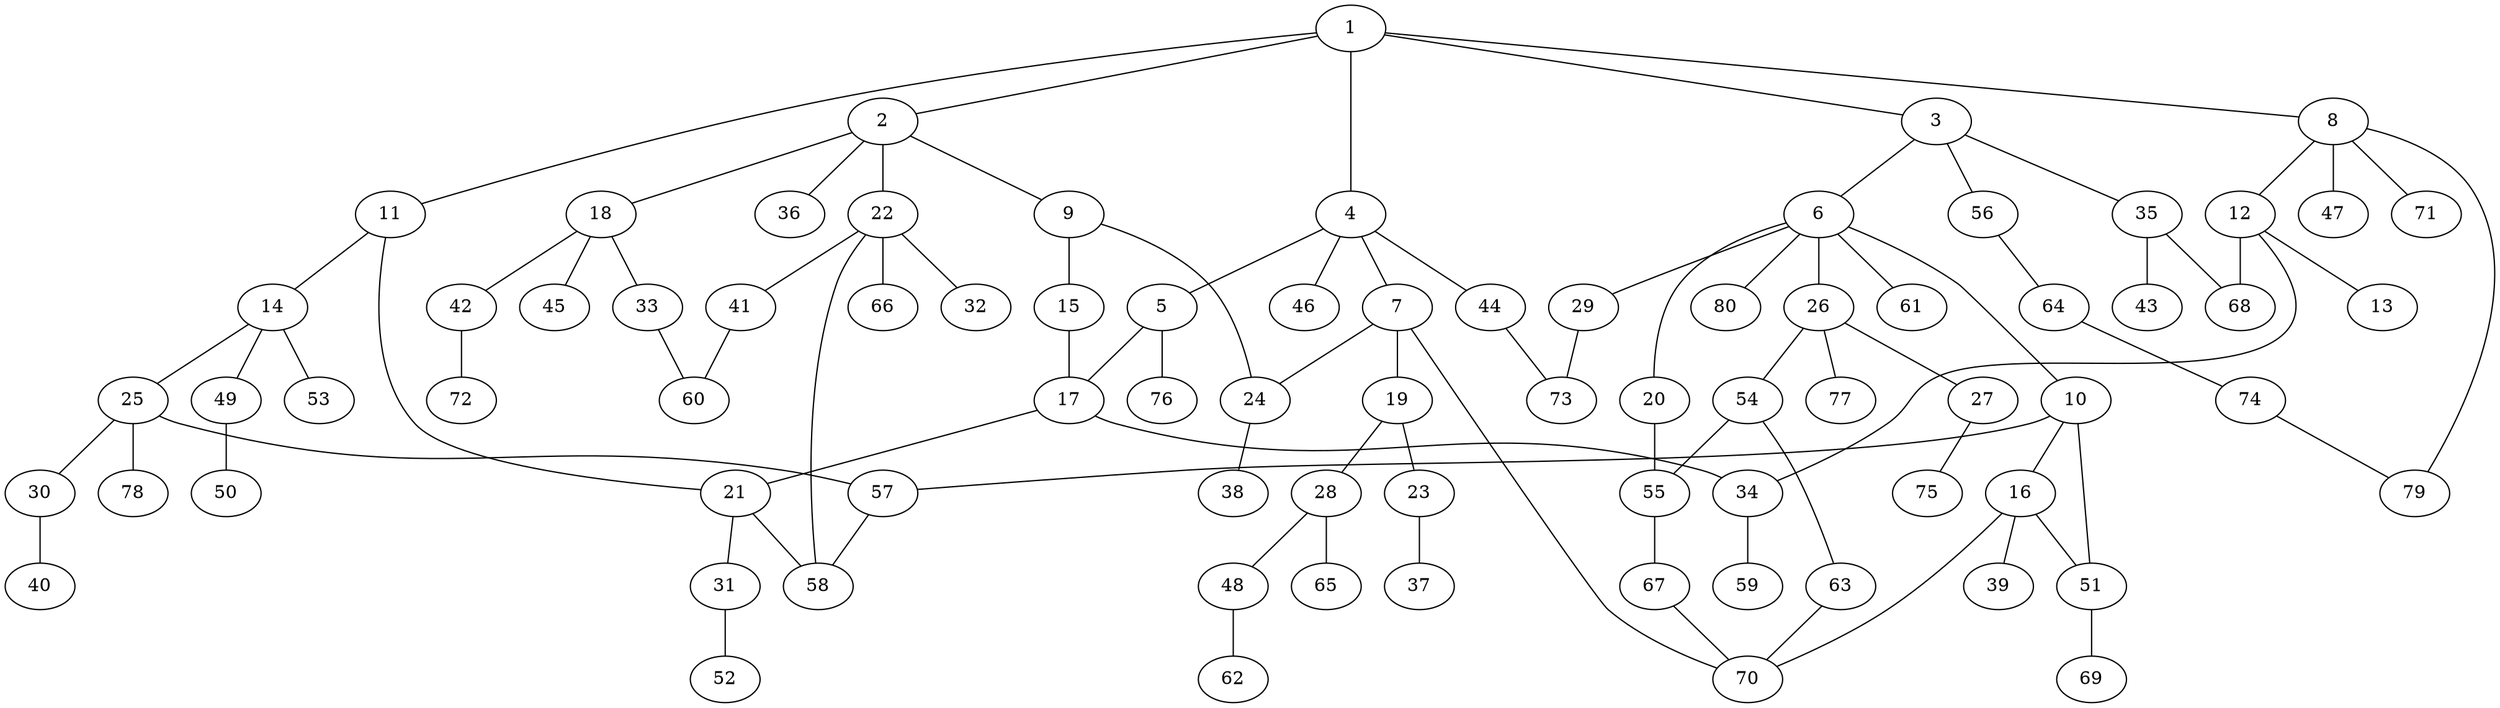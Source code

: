 graph graphname {1--2
1--3
1--4
1--8
1--11
2--9
2--18
2--22
2--36
3--6
3--35
3--56
4--5
4--7
4--44
4--46
5--17
5--76
6--10
6--20
6--26
6--29
6--61
6--80
7--19
7--24
7--70
8--12
8--47
8--71
8--79
9--15
9--24
10--16
10--51
10--57
11--14
11--21
12--13
12--34
12--68
14--25
14--49
14--53
15--17
16--39
16--51
16--70
17--21
17--34
18--33
18--42
18--45
19--23
19--28
20--55
21--31
21--58
22--32
22--41
22--58
22--66
23--37
24--38
25--30
25--57
25--78
26--27
26--54
26--77
27--75
28--48
28--65
29--73
30--40
31--52
33--60
34--59
35--43
35--68
41--60
42--72
44--73
48--62
49--50
51--69
54--55
54--63
55--67
56--64
57--58
63--70
64--74
67--70
74--79
}
